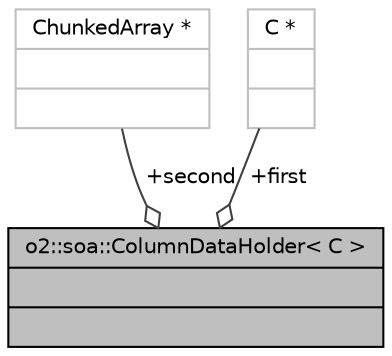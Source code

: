 digraph "o2::soa::ColumnDataHolder&lt; C &gt;"
{
 // INTERACTIVE_SVG=YES
  bgcolor="transparent";
  edge [fontname="Helvetica",fontsize="10",labelfontname="Helvetica",labelfontsize="10"];
  node [fontname="Helvetica",fontsize="10",shape=record];
  Node1 [label="{o2::soa::ColumnDataHolder\< C \>\n||}",height=0.2,width=0.4,color="black", fillcolor="grey75", style="filled", fontcolor="black"];
  Node2 -> Node1 [color="grey25",fontsize="10",style="solid",label=" +second" ,arrowhead="odiamond",fontname="Helvetica"];
  Node2 [label="{ChunkedArray *\n||}",height=0.2,width=0.4,color="grey75"];
  Node3 -> Node1 [color="grey25",fontsize="10",style="solid",label=" +first" ,arrowhead="odiamond",fontname="Helvetica"];
  Node3 [label="{C *\n||}",height=0.2,width=0.4,color="grey75"];
}
